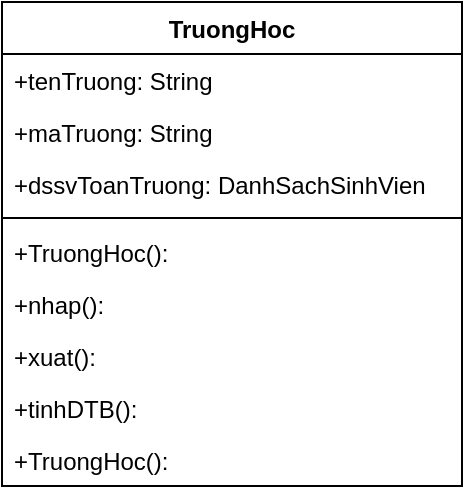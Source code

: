 <mxfile version="20.2.3" type="device" pages="2"><diagram id="6B3nB24vh9yCvuxGpNEO" name="Page-1"><mxGraphModel dx="415" dy="276" grid="1" gridSize="10" guides="1" tooltips="1" connect="1" arrows="1" fold="1" page="1" pageScale="1" pageWidth="850" pageHeight="1100" math="0" shadow="0"><root><mxCell id="0"/><mxCell id="1" parent="0"/><mxCell id="RMKWnq7l3c09W6xVkyAL-5" value="TruongHoc" style="swimlane;fontStyle=1;align=center;verticalAlign=top;childLayout=stackLayout;horizontal=1;startSize=26;horizontalStack=0;resizeParent=1;resizeParentMax=0;resizeLast=0;collapsible=1;marginBottom=0;" vertex="1" parent="1"><mxGeometry x="310" y="20" width="230" height="242" as="geometry"/></mxCell><mxCell id="RMKWnq7l3c09W6xVkyAL-6" value="+tenTruong: String" style="text;strokeColor=none;fillColor=none;align=left;verticalAlign=top;spacingLeft=4;spacingRight=4;overflow=hidden;rotatable=0;points=[[0,0.5],[1,0.5]];portConstraint=eastwest;" vertex="1" parent="RMKWnq7l3c09W6xVkyAL-5"><mxGeometry y="26" width="230" height="26" as="geometry"/></mxCell><mxCell id="5xEWA819Xf5eheghGML9-2" value="+maTruong: String" style="text;strokeColor=none;fillColor=none;align=left;verticalAlign=top;spacingLeft=4;spacingRight=4;overflow=hidden;rotatable=0;points=[[0,0.5],[1,0.5]];portConstraint=eastwest;" vertex="1" parent="RMKWnq7l3c09W6xVkyAL-5"><mxGeometry y="52" width="230" height="26" as="geometry"/></mxCell><mxCell id="5xEWA819Xf5eheghGML9-1" value="+dssvToanTruong: DanhSachSinhVien" style="text;strokeColor=none;fillColor=none;align=left;verticalAlign=top;spacingLeft=4;spacingRight=4;overflow=hidden;rotatable=0;points=[[0,0.5],[1,0.5]];portConstraint=eastwest;" vertex="1" parent="RMKWnq7l3c09W6xVkyAL-5"><mxGeometry y="78" width="230" height="26" as="geometry"/></mxCell><mxCell id="RMKWnq7l3c09W6xVkyAL-7" value="" style="line;strokeWidth=1;fillColor=none;align=left;verticalAlign=middle;spacingTop=-1;spacingLeft=3;spacingRight=3;rotatable=0;labelPosition=right;points=[];portConstraint=eastwest;" vertex="1" parent="RMKWnq7l3c09W6xVkyAL-5"><mxGeometry y="104" width="230" height="8" as="geometry"/></mxCell><mxCell id="5xEWA819Xf5eheghGML9-4" value="+TruongHoc():" style="text;strokeColor=none;fillColor=none;align=left;verticalAlign=top;spacingLeft=4;spacingRight=4;overflow=hidden;rotatable=0;points=[[0,0.5],[1,0.5]];portConstraint=eastwest;" vertex="1" parent="RMKWnq7l3c09W6xVkyAL-5"><mxGeometry y="112" width="230" height="26" as="geometry"/></mxCell><mxCell id="RMKWnq7l3c09W6xVkyAL-8" value="+nhap():" style="text;strokeColor=none;fillColor=none;align=left;verticalAlign=top;spacingLeft=4;spacingRight=4;overflow=hidden;rotatable=0;points=[[0,0.5],[1,0.5]];portConstraint=eastwest;" vertex="1" parent="RMKWnq7l3c09W6xVkyAL-5"><mxGeometry y="138" width="230" height="26" as="geometry"/></mxCell><mxCell id="5xEWA819Xf5eheghGML9-6" value="+xuat():" style="text;strokeColor=none;fillColor=none;align=left;verticalAlign=top;spacingLeft=4;spacingRight=4;overflow=hidden;rotatable=0;points=[[0,0.5],[1,0.5]];portConstraint=eastwest;" vertex="1" parent="RMKWnq7l3c09W6xVkyAL-5"><mxGeometry y="164" width="230" height="26" as="geometry"/></mxCell><mxCell id="5xEWA819Xf5eheghGML9-5" value="+tinhDTB():" style="text;strokeColor=none;fillColor=none;align=left;verticalAlign=top;spacingLeft=4;spacingRight=4;overflow=hidden;rotatable=0;points=[[0,0.5],[1,0.5]];portConstraint=eastwest;" vertex="1" parent="RMKWnq7l3c09W6xVkyAL-5"><mxGeometry y="190" width="230" height="26" as="geometry"/></mxCell><mxCell id="5xEWA819Xf5eheghGML9-7" value="+TruongHoc():" style="text;strokeColor=none;fillColor=none;align=left;verticalAlign=top;spacingLeft=4;spacingRight=4;overflow=hidden;rotatable=0;points=[[0,0.5],[1,0.5]];portConstraint=eastwest;" vertex="1" parent="RMKWnq7l3c09W6xVkyAL-5"><mxGeometry y="216" width="230" height="26" as="geometry"/></mxCell></root></mxGraphModel></diagram><diagram id="LY1ZwciLKief9xIN1aF5" name="Page-2"><mxGraphModel dx="1038" dy="689" grid="1" gridSize="10" guides="1" tooltips="1" connect="1" arrows="1" fold="1" page="1" pageScale="1" pageWidth="850" pageHeight="1100" math="0" shadow="0"><root><mxCell id="0"/><mxCell id="1" parent="0"/></root></mxGraphModel></diagram></mxfile>
